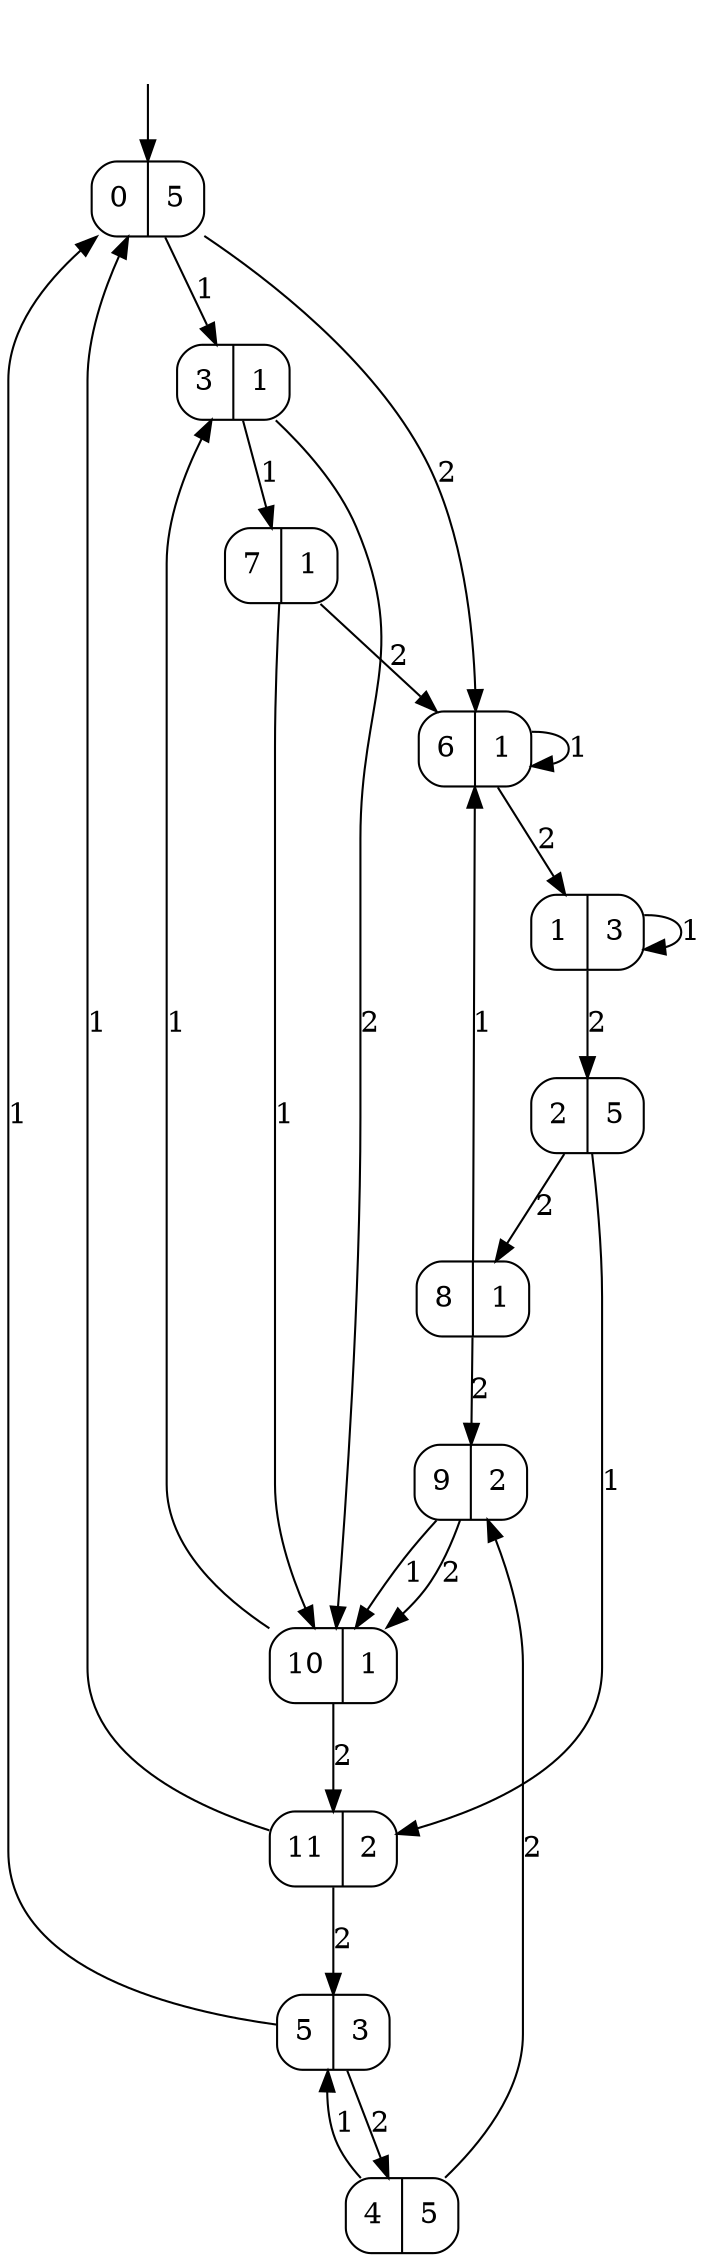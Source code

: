digraph moore_size_12_inputs_2_output5_4 {
0 [label="0|5", shape=record, style=rounded];
1 [label="1|3", shape=record, style=rounded];
2 [label="2|5", shape=record, style=rounded];
3 [label="3|1", shape=record, style=rounded];
4 [label="4|5", shape=record, style=rounded];
5 [label="5|3", shape=record, style=rounded];
6 [label="6|1", shape=record, style=rounded];
7 [label="7|1", shape=record, style=rounded];
8 [label="8|1", shape=record, style=rounded];
9 [label="9|2", shape=record, style=rounded];
10 [label="10|1", shape=record, style=rounded];
11 [label="11|2", shape=record, style=rounded];
0 -> 3  [label=1];
0 -> 6  [label=2];
1 -> 1  [label=1];
1 -> 2  [label=2];
2 -> 11  [label=1];
2 -> 8  [label=2];
3 -> 7  [label=1];
3 -> 10  [label=2];
4 -> 5  [label=1];
4 -> 9  [label=2];
5 -> 0  [label=1];
5 -> 4  [label=2];
6 -> 6  [label=1];
6 -> 1  [label=2];
7 -> 10  [label=1];
7 -> 6  [label=2];
8 -> 6  [label=1];
8 -> 9  [label=2];
9 -> 10  [label=1];
9 -> 10  [label=2];
10 -> 3  [label=1];
10 -> 11  [label=2];
11 -> 0  [label=1];
11 -> 5  [label=2];
__start0 [label="", shape=none];
__start0 -> 0  [label=""];
}
